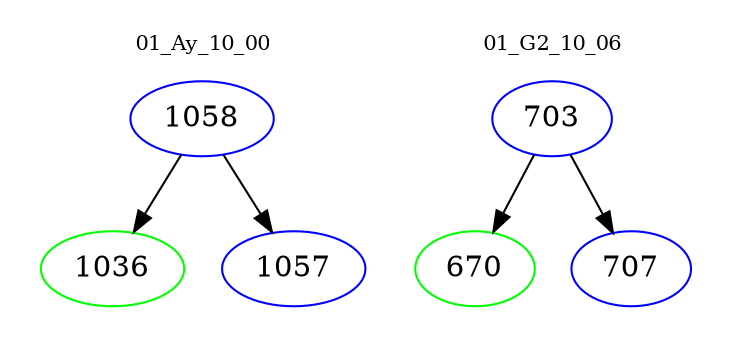 digraph{
subgraph cluster_0 {
color = white
label = "01_Ay_10_00";
fontsize=10;
T0_1058 [label="1058", color="blue"]
T0_1058 -> T0_1036 [color="black"]
T0_1036 [label="1036", color="green"]
T0_1058 -> T0_1057 [color="black"]
T0_1057 [label="1057", color="blue"]
}
subgraph cluster_1 {
color = white
label = "01_G2_10_06";
fontsize=10;
T1_703 [label="703", color="blue"]
T1_703 -> T1_670 [color="black"]
T1_670 [label="670", color="green"]
T1_703 -> T1_707 [color="black"]
T1_707 [label="707", color="blue"]
}
}
